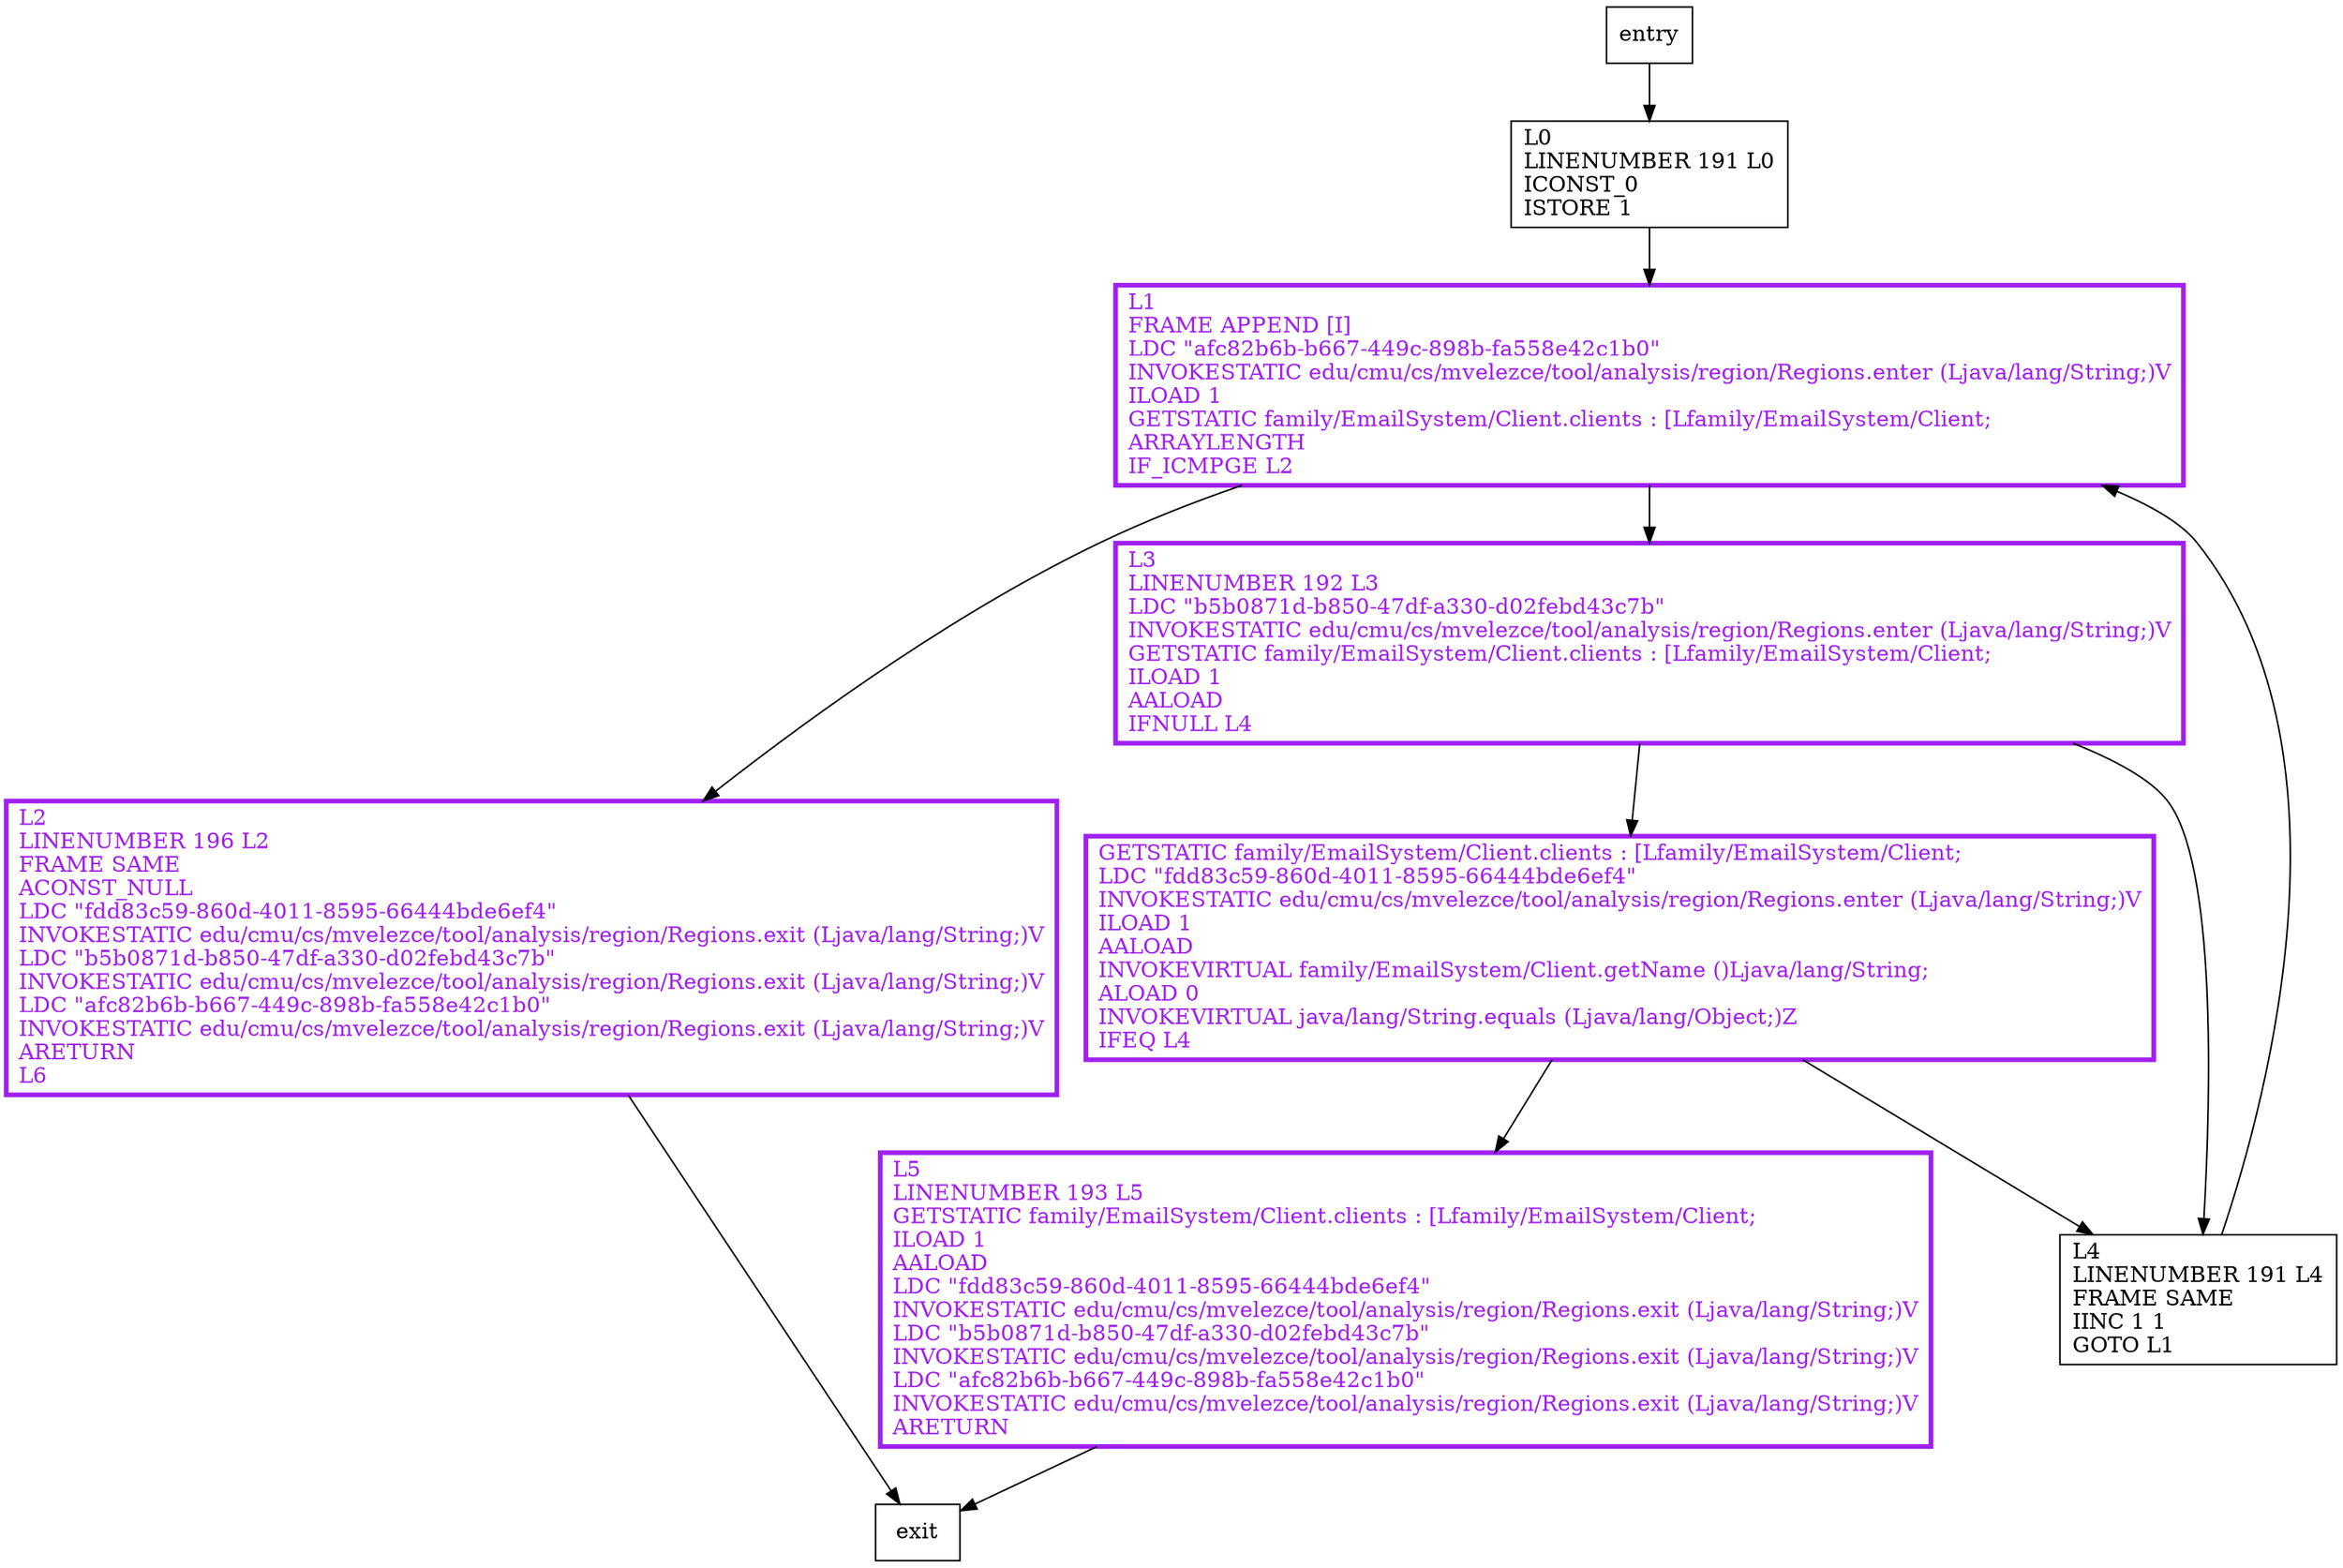 digraph getClientByAdress {
node [shape=record];
2010733041 [label="L1\lFRAME APPEND [I]\lLDC \"afc82b6b-b667-449c-898b-fa558e42c1b0\"\lINVOKESTATIC edu/cmu/cs/mvelezce/tool/analysis/region/Regions.enter (Ljava/lang/String;)V\lILOAD 1\lGETSTATIC family/EmailSystem/Client.clients : [Lfamily/EmailSystem/Client;\lARRAYLENGTH\lIF_ICMPGE L2\l"];
308998656 [label="GETSTATIC family/EmailSystem/Client.clients : [Lfamily/EmailSystem/Client;\lLDC \"fdd83c59-860d-4011-8595-66444bde6ef4\"\lINVOKESTATIC edu/cmu/cs/mvelezce/tool/analysis/region/Regions.enter (Ljava/lang/String;)V\lILOAD 1\lAALOAD\lINVOKEVIRTUAL family/EmailSystem/Client.getName ()Ljava/lang/String;\lALOAD 0\lINVOKEVIRTUAL java/lang/String.equals (Ljava/lang/Object;)Z\lIFEQ L4\l"];
81788921 [label="L0\lLINENUMBER 191 L0\lICONST_0\lISTORE 1\l"];
688176214 [label="L2\lLINENUMBER 196 L2\lFRAME SAME\lACONST_NULL\lLDC \"fdd83c59-860d-4011-8595-66444bde6ef4\"\lINVOKESTATIC edu/cmu/cs/mvelezce/tool/analysis/region/Regions.exit (Ljava/lang/String;)V\lLDC \"b5b0871d-b850-47df-a330-d02febd43c7b\"\lINVOKESTATIC edu/cmu/cs/mvelezce/tool/analysis/region/Regions.exit (Ljava/lang/String;)V\lLDC \"afc82b6b-b667-449c-898b-fa558e42c1b0\"\lINVOKESTATIC edu/cmu/cs/mvelezce/tool/analysis/region/Regions.exit (Ljava/lang/String;)V\lARETURN\lL6\l"];
1773267192 [label="L4\lLINENUMBER 191 L4\lFRAME SAME\lIINC 1 1\lGOTO L1\l"];
2075283526 [label="L3\lLINENUMBER 192 L3\lLDC \"b5b0871d-b850-47df-a330-d02febd43c7b\"\lINVOKESTATIC edu/cmu/cs/mvelezce/tool/analysis/region/Regions.enter (Ljava/lang/String;)V\lGETSTATIC family/EmailSystem/Client.clients : [Lfamily/EmailSystem/Client;\lILOAD 1\lAALOAD\lIFNULL L4\l"];
503319063 [label="L5\lLINENUMBER 193 L5\lGETSTATIC family/EmailSystem/Client.clients : [Lfamily/EmailSystem/Client;\lILOAD 1\lAALOAD\lLDC \"fdd83c59-860d-4011-8595-66444bde6ef4\"\lINVOKESTATIC edu/cmu/cs/mvelezce/tool/analysis/region/Regions.exit (Ljava/lang/String;)V\lLDC \"b5b0871d-b850-47df-a330-d02febd43c7b\"\lINVOKESTATIC edu/cmu/cs/mvelezce/tool/analysis/region/Regions.exit (Ljava/lang/String;)V\lLDC \"afc82b6b-b667-449c-898b-fa558e42c1b0\"\lINVOKESTATIC edu/cmu/cs/mvelezce/tool/analysis/region/Regions.exit (Ljava/lang/String;)V\lARETURN\l"];
entry;
exit;
entry -> 81788921;
2010733041 -> 688176214;
2010733041 -> 2075283526;
308998656 -> 1773267192;
308998656 -> 503319063;
81788921 -> 2010733041;
688176214 -> exit;
1773267192 -> 2010733041;
2075283526 -> 308998656;
2075283526 -> 1773267192;
503319063 -> exit;
2010733041[fontcolor="purple", penwidth=3, color="purple"];
308998656[fontcolor="purple", penwidth=3, color="purple"];
688176214[fontcolor="purple", penwidth=3, color="purple"];
2075283526[fontcolor="purple", penwidth=3, color="purple"];
503319063[fontcolor="purple", penwidth=3, color="purple"];
}
